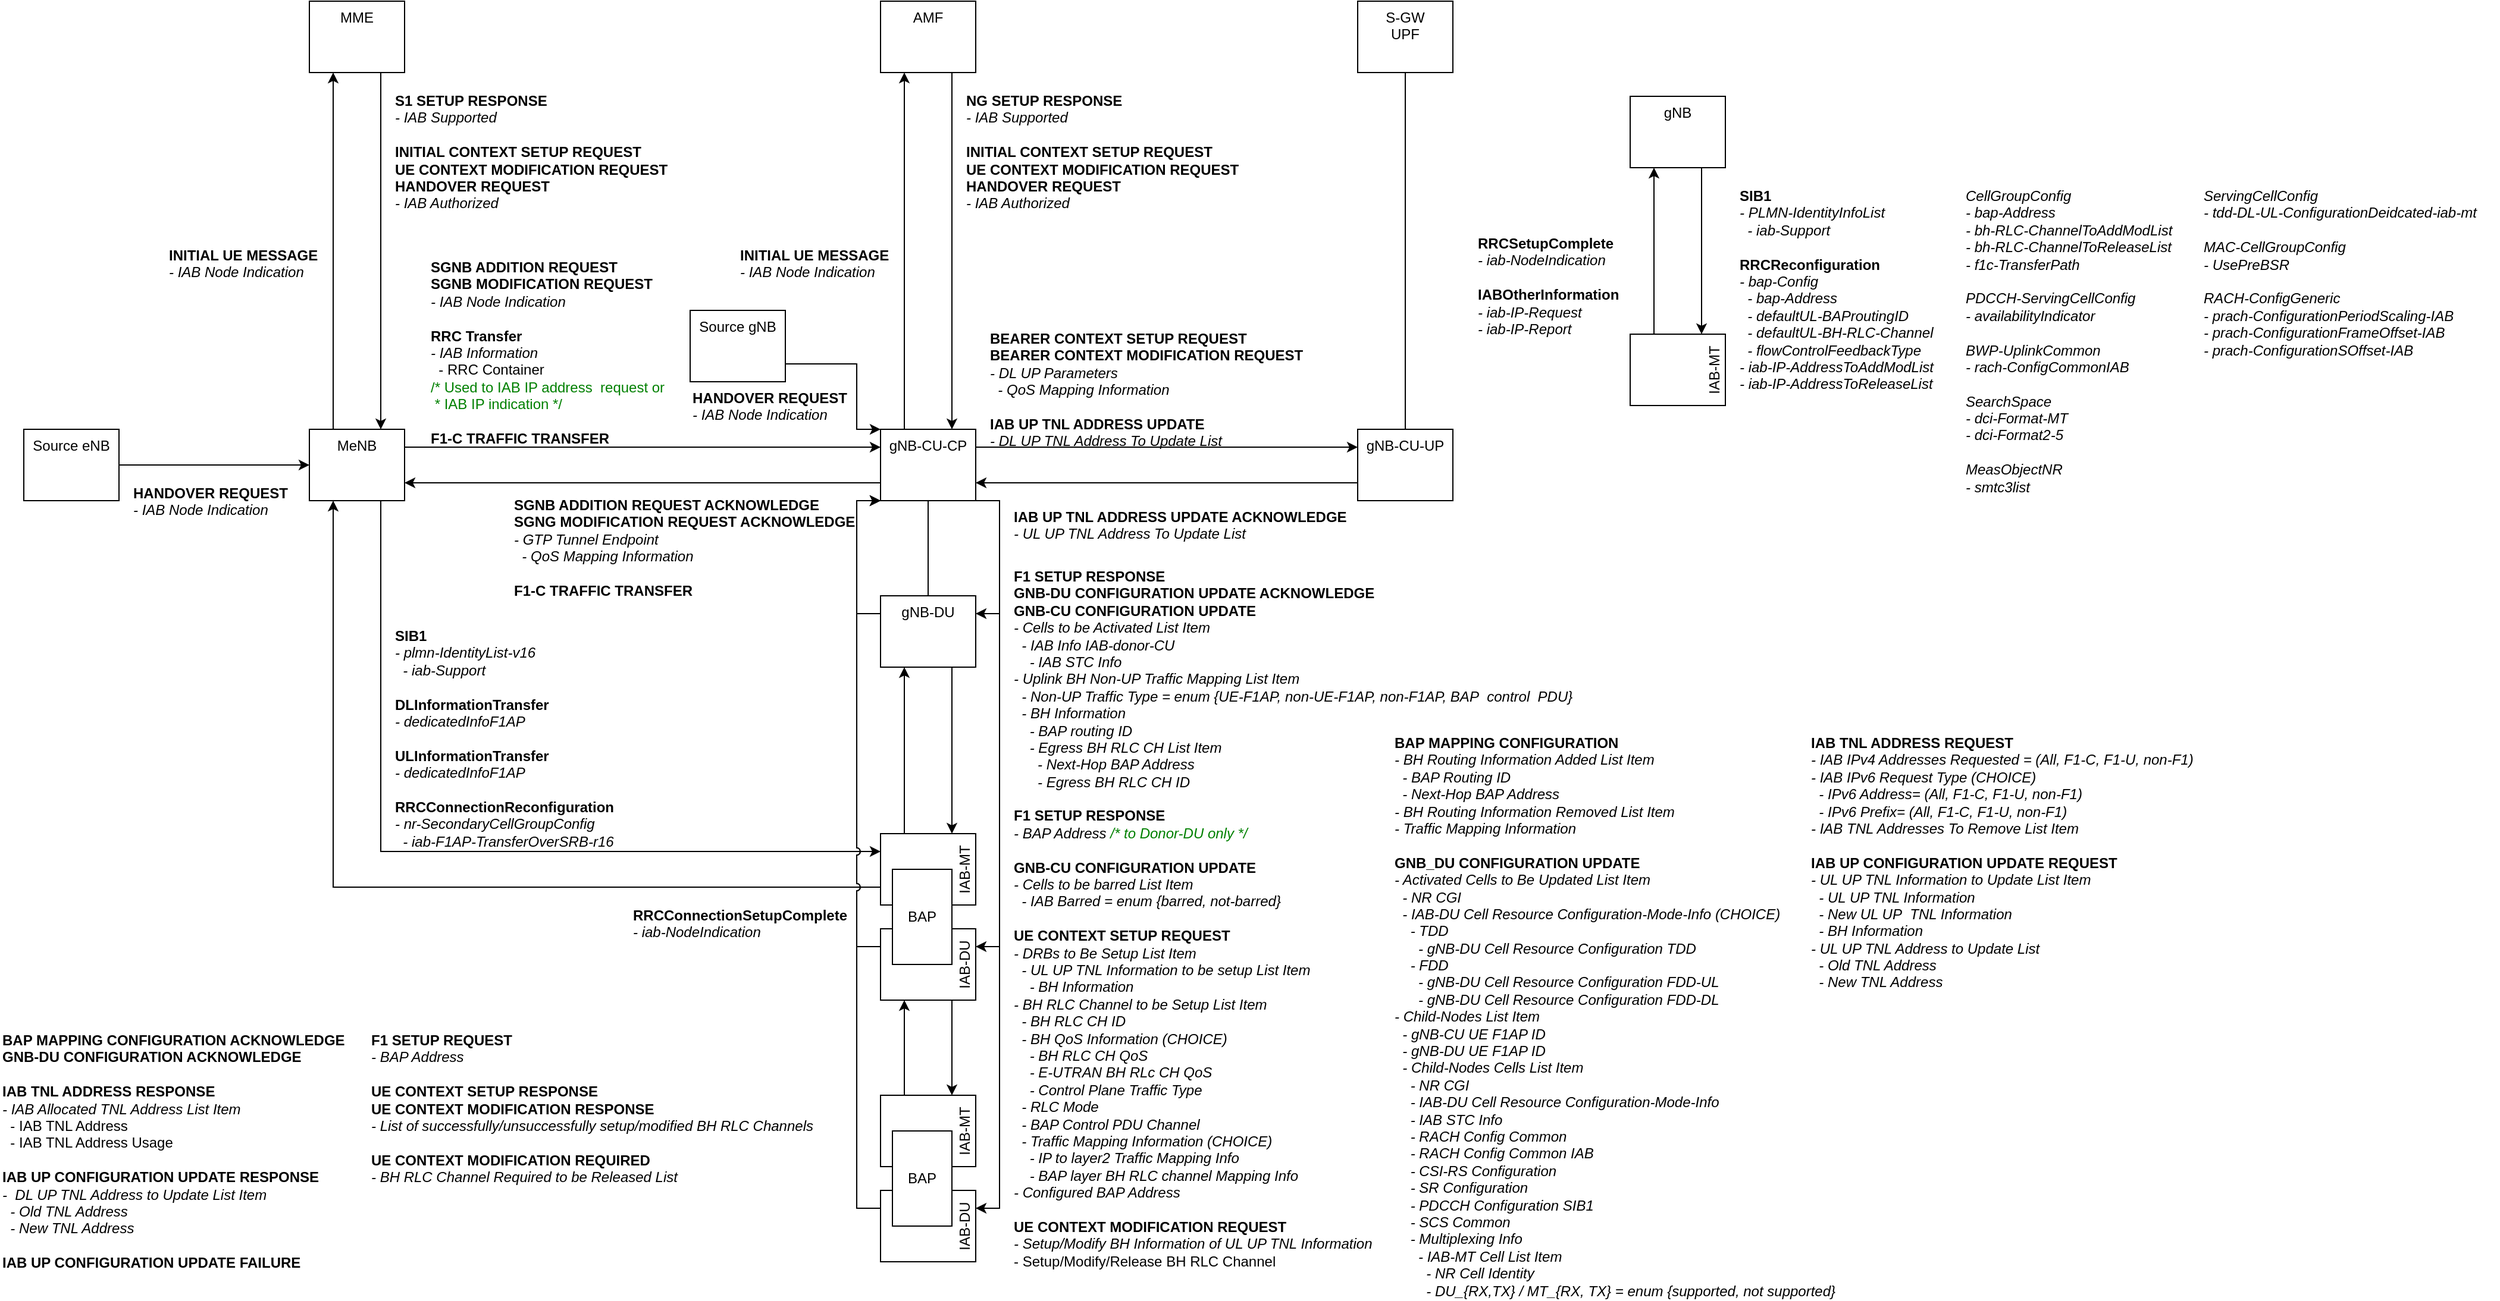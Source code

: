 <mxfile version="13.1.3">
    <diagram id="6hGFLwfOUW9BJ-s0fimq" name="EN-DC">
        <mxGraphModel dx="2407" dy="962" grid="1" gridSize="10" guides="1" tooltips="1" connect="1" arrows="1" fold="1" page="1" pageScale="1" pageWidth="827" pageHeight="1169" math="0" shadow="0">
            <root>
                <mxCell id="0"/>
                <mxCell id="1" parent="0"/>
                <mxCell id="37" style="edgeStyle=orthogonalEdgeStyle;rounded=0;orthogonalLoop=1;jettySize=auto;html=1;exitX=0.25;exitY=1;exitDx=0;exitDy=0;entryX=0.25;entryY=0;entryDx=0;entryDy=0;endArrow=none;endFill=0;startArrow=classic;startFill=1;" parent="1" source="2" target="5" edge="1">
                    <mxGeometry relative="1" as="geometry"/>
                </mxCell>
                <mxCell id="41" style="edgeStyle=orthogonalEdgeStyle;rounded=0;orthogonalLoop=1;jettySize=auto;html=1;exitX=0.75;exitY=1;exitDx=0;exitDy=0;entryX=0.75;entryY=0;entryDx=0;entryDy=0;startArrow=none;startFill=0;endArrow=classic;endFill=1;" parent="1" source="2" target="5" edge="1">
                    <mxGeometry relative="1" as="geometry"/>
                </mxCell>
                <mxCell id="2" value="MME" style="rounded=0;whiteSpace=wrap;html=1;verticalAlign=top;" parent="1" vertex="1">
                    <mxGeometry x="280" y="40" width="80" height="60" as="geometry"/>
                </mxCell>
                <mxCell id="31" value="" style="edgeStyle=orthogonalEdgeStyle;rounded=0;orthogonalLoop=1;jettySize=auto;html=1;endArrow=none;endFill=0;" parent="1" source="3" target="8" edge="1">
                    <mxGeometry relative="1" as="geometry"/>
                </mxCell>
                <mxCell id="3" value="S-GW&lt;br&gt;UPF" style="rounded=0;whiteSpace=wrap;html=1;verticalAlign=top;" parent="1" vertex="1">
                    <mxGeometry x="1161" y="40" width="80" height="60" as="geometry"/>
                </mxCell>
                <mxCell id="53" style="edgeStyle=orthogonalEdgeStyle;rounded=0;orthogonalLoop=1;jettySize=auto;html=1;exitX=1;exitY=0.25;exitDx=0;exitDy=0;entryX=0;entryY=0.25;entryDx=0;entryDy=0;startArrow=none;startFill=0;endArrow=classic;endFill=1;" parent="1" source="5" target="6" edge="1">
                    <mxGeometry relative="1" as="geometry"/>
                </mxCell>
                <mxCell id="58" style="edgeStyle=orthogonalEdgeStyle;rounded=0;orthogonalLoop=1;jettySize=auto;html=1;exitX=0.75;exitY=1;exitDx=0;exitDy=0;entryX=0;entryY=0.25;entryDx=0;entryDy=0;startArrow=none;startFill=0;endArrow=classic;endFill=1;" parent="1" source="5" target="33" edge="1">
                    <mxGeometry relative="1" as="geometry"/>
                </mxCell>
                <mxCell id="5" value="MeNB" style="rounded=0;whiteSpace=wrap;html=1;verticalAlign=top;" parent="1" vertex="1">
                    <mxGeometry x="280" y="400" width="80" height="60" as="geometry"/>
                </mxCell>
                <mxCell id="32" value="" style="edgeStyle=orthogonalEdgeStyle;rounded=0;orthogonalLoop=1;jettySize=auto;html=1;endArrow=none;endFill=0;" parent="1" source="6" target="7" edge="1">
                    <mxGeometry relative="1" as="geometry"/>
                </mxCell>
                <mxCell id="54" style="edgeStyle=orthogonalEdgeStyle;rounded=0;orthogonalLoop=1;jettySize=auto;html=1;exitX=0;exitY=0.75;exitDx=0;exitDy=0;entryX=1;entryY=0.75;entryDx=0;entryDy=0;startArrow=none;startFill=0;endArrow=classic;endFill=1;" parent="1" source="6" target="5" edge="1">
                    <mxGeometry relative="1" as="geometry"/>
                </mxCell>
                <mxCell id="68" style="edgeStyle=orthogonalEdgeStyle;rounded=0;orthogonalLoop=1;jettySize=auto;html=1;exitX=0.25;exitY=0;exitDx=0;exitDy=0;entryX=0.25;entryY=1;entryDx=0;entryDy=0;" parent="1" source="6" target="67" edge="1">
                    <mxGeometry relative="1" as="geometry"/>
                </mxCell>
                <mxCell id="79" style="edgeStyle=orthogonalEdgeStyle;rounded=0;orthogonalLoop=1;jettySize=auto;html=1;exitX=1;exitY=0.25;exitDx=0;exitDy=0;entryX=0;entryY=0.25;entryDx=0;entryDy=0;" parent="1" source="6" target="8" edge="1">
                    <mxGeometry relative="1" as="geometry"/>
                </mxCell>
                <mxCell id="83" style="edgeStyle=orthogonalEdgeStyle;rounded=0;jumpStyle=arc;orthogonalLoop=1;jettySize=auto;html=1;exitX=1;exitY=1;exitDx=0;exitDy=0;entryX=1;entryY=0.25;entryDx=0;entryDy=0;" parent="1" source="6" target="34" edge="1">
                    <mxGeometry relative="1" as="geometry">
                        <Array as="points">
                            <mxPoint x="860" y="460"/>
                            <mxPoint x="860" y="835"/>
                        </Array>
                    </mxGeometry>
                </mxCell>
                <mxCell id="85" style="edgeStyle=orthogonalEdgeStyle;rounded=0;jumpStyle=arc;orthogonalLoop=1;jettySize=auto;html=1;exitX=1;exitY=1;exitDx=0;exitDy=0;entryX=1;entryY=0.25;entryDx=0;entryDy=0;" parent="1" source="6" target="63" edge="1">
                    <mxGeometry relative="1" as="geometry">
                        <Array as="points">
                            <mxPoint x="860" y="460"/>
                            <mxPoint x="860" y="1055"/>
                        </Array>
                    </mxGeometry>
                </mxCell>
                <mxCell id="91" style="edgeStyle=orthogonalEdgeStyle;rounded=0;jumpStyle=arc;orthogonalLoop=1;jettySize=auto;html=1;exitX=1;exitY=1;exitDx=0;exitDy=0;entryX=1;entryY=0.25;entryDx=0;entryDy=0;" parent="1" source="6" target="7" edge="1">
                    <mxGeometry relative="1" as="geometry">
                        <Array as="points">
                            <mxPoint x="860" y="460"/>
                            <mxPoint x="860" y="555"/>
                        </Array>
                    </mxGeometry>
                </mxCell>
                <mxCell id="6" value="gNB-CU-CP" style="rounded=0;whiteSpace=wrap;html=1;verticalAlign=top;" parent="1" vertex="1">
                    <mxGeometry x="760" y="400" width="80" height="60" as="geometry"/>
                </mxCell>
                <mxCell id="60" style="edgeStyle=orthogonalEdgeStyle;rounded=0;orthogonalLoop=1;jettySize=auto;html=1;exitX=0.75;exitY=1;exitDx=0;exitDy=0;entryX=0.75;entryY=0;entryDx=0;entryDy=0;startArrow=none;startFill=0;endArrow=classic;endFill=1;" parent="1" source="7" target="33" edge="1">
                    <mxGeometry relative="1" as="geometry"/>
                </mxCell>
                <mxCell id="92" style="edgeStyle=orthogonalEdgeStyle;rounded=0;jumpStyle=arc;orthogonalLoop=1;jettySize=auto;html=1;exitX=0;exitY=0.25;exitDx=0;exitDy=0;entryX=0;entryY=1;entryDx=0;entryDy=0;" parent="1" source="7" target="6" edge="1">
                    <mxGeometry relative="1" as="geometry">
                        <Array as="points">
                            <mxPoint x="740" y="555"/>
                            <mxPoint x="740" y="460"/>
                        </Array>
                    </mxGeometry>
                </mxCell>
                <mxCell id="7" value="gNB-DU" style="rounded=0;whiteSpace=wrap;html=1;verticalAlign=top;" parent="1" vertex="1">
                    <mxGeometry x="760" y="540" width="80" height="60" as="geometry"/>
                </mxCell>
                <mxCell id="80" style="edgeStyle=orthogonalEdgeStyle;rounded=0;orthogonalLoop=1;jettySize=auto;html=1;exitX=0;exitY=0.75;exitDx=0;exitDy=0;entryX=1;entryY=0.75;entryDx=0;entryDy=0;" parent="1" source="8" target="6" edge="1">
                    <mxGeometry relative="1" as="geometry"/>
                </mxCell>
                <mxCell id="8" value="gNB-CU-UP" style="rounded=0;whiteSpace=wrap;html=1;verticalAlign=top;" parent="1" vertex="1">
                    <mxGeometry x="1161" y="400" width="80" height="60" as="geometry"/>
                </mxCell>
                <mxCell id="57" style="edgeStyle=orthogonalEdgeStyle;rounded=0;orthogonalLoop=1;jettySize=auto;html=1;exitX=0;exitY=0.75;exitDx=0;exitDy=0;entryX=0.25;entryY=1;entryDx=0;entryDy=0;startArrow=none;startFill=0;endArrow=classic;endFill=1;" parent="1" source="33" target="5" edge="1">
                    <mxGeometry relative="1" as="geometry"/>
                </mxCell>
                <mxCell id="59" style="edgeStyle=orthogonalEdgeStyle;rounded=0;orthogonalLoop=1;jettySize=auto;html=1;exitX=0.25;exitY=0;exitDx=0;exitDy=0;entryX=0.25;entryY=1;entryDx=0;entryDy=0;startArrow=none;startFill=0;endArrow=classic;endFill=1;" parent="1" source="33" target="7" edge="1">
                    <mxGeometry relative="1" as="geometry"/>
                </mxCell>
                <mxCell id="33" value="IAB-MT" style="rounded=0;whiteSpace=wrap;html=1;verticalAlign=bottom;horizontal=0;" parent="1" vertex="1">
                    <mxGeometry x="760" y="740" width="80" height="60" as="geometry"/>
                </mxCell>
                <mxCell id="66" style="edgeStyle=orthogonalEdgeStyle;rounded=0;orthogonalLoop=1;jettySize=auto;html=1;exitX=0.75;exitY=1;exitDx=0;exitDy=0;entryX=0.75;entryY=0;entryDx=0;entryDy=0;" parent="1" source="34" target="62" edge="1">
                    <mxGeometry relative="1" as="geometry"/>
                </mxCell>
                <mxCell id="82" style="edgeStyle=orthogonalEdgeStyle;rounded=0;orthogonalLoop=1;jettySize=auto;html=1;exitX=0;exitY=0.25;exitDx=0;exitDy=0;entryX=0;entryY=1;entryDx=0;entryDy=0;jumpStyle=arc;" parent="1" source="34" target="6" edge="1">
                    <mxGeometry relative="1" as="geometry">
                        <Array as="points">
                            <mxPoint x="740" y="835"/>
                            <mxPoint x="740" y="460"/>
                        </Array>
                    </mxGeometry>
                </mxCell>
                <mxCell id="34" value="IAB-DU" style="rounded=0;whiteSpace=wrap;html=1;verticalAlign=bottom;horizontal=0;" parent="1" vertex="1">
                    <mxGeometry x="760" y="820" width="80" height="60" as="geometry"/>
                </mxCell>
                <mxCell id="35" value="BAP" style="rounded=0;whiteSpace=wrap;html=1;verticalAlign=middle;" parent="1" vertex="1">
                    <mxGeometry x="770" y="770" width="50" height="80" as="geometry"/>
                </mxCell>
                <mxCell id="48" style="edgeStyle=orthogonalEdgeStyle;rounded=0;orthogonalLoop=1;jettySize=auto;html=1;exitX=1;exitY=0.5;exitDx=0;exitDy=0;entryX=0;entryY=0.5;entryDx=0;entryDy=0;startArrow=none;startFill=0;endArrow=classic;endFill=1;" parent="1" source="36" target="5" edge="1">
                    <mxGeometry relative="1" as="geometry"/>
                </mxCell>
                <mxCell id="36" value="Source eNB" style="rounded=0;whiteSpace=wrap;html=1;verticalAlign=top;" parent="1" vertex="1">
                    <mxGeometry x="40" y="400" width="80" height="60" as="geometry"/>
                </mxCell>
                <mxCell id="42" value="&lt;b&gt;INITIAL UE MESSAGE&lt;/b&gt;&lt;br&gt;&lt;i&gt;- IAB Node Indication&lt;/i&gt;" style="text;html=1;align=left;verticalAlign=top;resizable=0;points=[];autosize=1;" parent="1" vertex="1">
                    <mxGeometry x="640" y="240" width="140" height="30" as="geometry"/>
                </mxCell>
                <mxCell id="43" value="&lt;b&gt;S1 SETUP RESPONSE&lt;/b&gt;&lt;br&gt;&lt;i&gt;- IAB Supported&lt;br&gt;&lt;br&gt;&lt;/i&gt;&lt;b&gt;INITIAL CONTEXT SETUP REQUEST&lt;/b&gt;&lt;br&gt;&lt;b&gt;UE CONTEXT MODIFICATION REQUEST&lt;br&gt;HANDOVER REQUEST&lt;/b&gt;&lt;br&gt;&lt;i&gt;- IAB Authorized&lt;/i&gt;&lt;i&gt;&lt;br&gt;&lt;/i&gt;" style="text;html=1;align=left;verticalAlign=top;resizable=0;points=[];autosize=1;" parent="1" vertex="1">
                    <mxGeometry x="350" y="110" width="240" height="100" as="geometry"/>
                </mxCell>
                <mxCell id="49" value="&lt;b&gt;HANDOVER REQUEST&lt;/b&gt;&lt;br&gt;&lt;i&gt;- IAB Node Indication&lt;/i&gt;" style="text;html=1;align=left;verticalAlign=top;resizable=0;points=[];autosize=1;" parent="1" vertex="1">
                    <mxGeometry x="130" y="440" width="150" height="30" as="geometry"/>
                </mxCell>
                <mxCell id="50" value="&lt;b&gt;SGNB ADDITION REQUEST&lt;br&gt;SGNB MODIFICATION REQUEST&lt;/b&gt;&lt;br&gt;&lt;i&gt;- IAB Node Indication&lt;br&gt;&lt;/i&gt;&lt;br&gt;&lt;b&gt;RRC Transfer&lt;/b&gt;&lt;br&gt;&lt;i&gt;- IAB Information&lt;br&gt;&lt;/i&gt;&amp;nbsp; - RRC Container&lt;br&gt;&lt;font color=&quot;#008000&quot;&gt;/* Used to IAB IP address&amp;nbsp; request or&lt;/font&gt;&lt;br&gt;&lt;font color=&quot;#008000&quot;&gt;&amp;nbsp;* IAB IP indication */&lt;/font&gt;&lt;br&gt;&lt;br&gt;&lt;b&gt;F1-C TRAFFIC TRANSFER&lt;/b&gt;" style="text;html=1;align=left;verticalAlign=top;resizable=0;points=[];autosize=1;" parent="1" vertex="1">
                    <mxGeometry x="380" y="250" width="210" height="160" as="geometry"/>
                </mxCell>
                <mxCell id="52" value="&lt;b&gt;SGNB ADDITION REQUEST ACKNOWLEDGE&lt;br&gt;SGNG MODIFICATION REQUEST ACKNOWLEDGE&lt;/b&gt;&lt;br&gt;&lt;i&gt;- GTP Tunnel Endpoint&lt;br&gt;&amp;nbsp; - QoS Mapping Information&lt;br&gt;&lt;/i&gt;&lt;br&gt;&lt;b&gt;F1-C TRAFFIC TRANSFER&lt;/b&gt;" style="text;html=1;align=left;verticalAlign=top;resizable=0;points=[];autosize=1;" parent="1" vertex="1">
                    <mxGeometry x="450" y="450" width="300" height="90" as="geometry"/>
                </mxCell>
                <mxCell id="55" value="&lt;b&gt;SIB1&lt;/b&gt;&lt;br&gt;&lt;i&gt;- plmn-IdentityList-v16&lt;br&gt;&amp;nbsp; - iab-Support&lt;/i&gt;&lt;br&gt;&lt;br&gt;&lt;b&gt;DLInformationTransfer&lt;/b&gt;&lt;br&gt;&lt;i&gt;- dedicatedInfoF1AP&lt;/i&gt;&lt;br&gt;&lt;br&gt;&lt;b&gt;ULInformationTransfer&lt;/b&gt;&lt;br&gt;&lt;i&gt;- dedicatedInfoF1AP&lt;/i&gt;&lt;br&gt;&lt;br&gt;&lt;b&gt;RRCConnectionReconfiguration&lt;/b&gt;&lt;br&gt;&lt;i&gt;- nr-SecondaryCellGroupConfig&lt;br&gt;&amp;nbsp; - iab-F1AP-TransferOverSRB-r16&lt;/i&gt;" style="text;html=1;align=left;verticalAlign=top;resizable=0;points=[];autosize=1;" parent="1" vertex="1">
                    <mxGeometry x="350" y="560" width="200" height="180" as="geometry"/>
                </mxCell>
                <mxCell id="61" value="&lt;b&gt;RRCConnectionSetupComplete&lt;/b&gt;&lt;br&gt;&lt;i&gt;- iab-NodeIndication&lt;/i&gt;" style="text;html=1;align=left;verticalAlign=top;resizable=0;points=[];autosize=1;" parent="1" vertex="1">
                    <mxGeometry x="550" y="795" width="200" height="30" as="geometry"/>
                </mxCell>
                <mxCell id="65" style="edgeStyle=orthogonalEdgeStyle;rounded=0;orthogonalLoop=1;jettySize=auto;html=1;exitX=0.25;exitY=0;exitDx=0;exitDy=0;entryX=0.25;entryY=1;entryDx=0;entryDy=0;" parent="1" source="62" target="34" edge="1">
                    <mxGeometry relative="1" as="geometry"/>
                </mxCell>
                <mxCell id="62" value="IAB-MT" style="rounded=0;whiteSpace=wrap;html=1;verticalAlign=bottom;horizontal=0;" parent="1" vertex="1">
                    <mxGeometry x="760" y="960" width="80" height="60" as="geometry"/>
                </mxCell>
                <mxCell id="84" style="edgeStyle=orthogonalEdgeStyle;rounded=0;jumpStyle=arc;orthogonalLoop=1;jettySize=auto;html=1;exitX=0;exitY=0.25;exitDx=0;exitDy=0;entryX=0;entryY=1;entryDx=0;entryDy=0;" parent="1" source="63" target="6" edge="1">
                    <mxGeometry relative="1" as="geometry">
                        <Array as="points">
                            <mxPoint x="740" y="1055"/>
                            <mxPoint x="740" y="460"/>
                        </Array>
                    </mxGeometry>
                </mxCell>
                <mxCell id="63" value="IAB-DU" style="rounded=0;whiteSpace=wrap;html=1;verticalAlign=bottom;horizontal=0;" parent="1" vertex="1">
                    <mxGeometry x="760" y="1040" width="80" height="60" as="geometry"/>
                </mxCell>
                <mxCell id="64" value="BAP" style="rounded=0;whiteSpace=wrap;html=1;verticalAlign=middle;" parent="1" vertex="1">
                    <mxGeometry x="770" y="990" width="50" height="80" as="geometry"/>
                </mxCell>
                <mxCell id="69" style="edgeStyle=orthogonalEdgeStyle;rounded=0;orthogonalLoop=1;jettySize=auto;html=1;exitX=0.75;exitY=1;exitDx=0;exitDy=0;entryX=0.75;entryY=0;entryDx=0;entryDy=0;" parent="1" source="67" target="6" edge="1">
                    <mxGeometry relative="1" as="geometry"/>
                </mxCell>
                <mxCell id="67" value="AMF" style="rounded=0;whiteSpace=wrap;html=1;verticalAlign=top;" parent="1" vertex="1">
                    <mxGeometry x="760" y="40" width="80" height="60" as="geometry"/>
                </mxCell>
                <mxCell id="73" value="&lt;b&gt;INITIAL UE MESSAGE&lt;/b&gt;&lt;br&gt;&lt;i&gt;- IAB Node Indication&lt;/i&gt;" style="text;html=1;align=left;verticalAlign=top;resizable=0;points=[];autosize=1;" parent="1" vertex="1">
                    <mxGeometry x="160" y="240" width="140" height="30" as="geometry"/>
                </mxCell>
                <mxCell id="74" value="&lt;b&gt;NG SETUP RESPONSE&lt;/b&gt;&lt;br&gt;&lt;i&gt;- IAB Supported&lt;br&gt;&lt;br&gt;&lt;/i&gt;&lt;b&gt;INITIAL CONTEXT SETUP REQUEST&lt;/b&gt;&lt;br&gt;&lt;b&gt;UE CONTEXT MODIFICATION REQUEST&lt;br&gt;HANDOVER REQUEST&lt;/b&gt;&lt;br&gt;&lt;i&gt;- IAB Authorized&lt;/i&gt;&lt;i&gt;&lt;br&gt;&lt;/i&gt;" style="text;html=1;align=left;verticalAlign=top;resizable=0;points=[];autosize=1;" parent="1" vertex="1">
                    <mxGeometry x="830" y="110" width="240" height="100" as="geometry"/>
                </mxCell>
                <mxCell id="76" style="rounded=0;orthogonalLoop=1;jettySize=auto;html=1;exitX=1;exitY=0.75;exitDx=0;exitDy=0;entryX=0;entryY=0;entryDx=0;entryDy=0;edgeStyle=elbowEdgeStyle;" parent="1" source="75" target="6" edge="1">
                    <mxGeometry relative="1" as="geometry">
                        <Array as="points">
                            <mxPoint x="740" y="400"/>
                        </Array>
                    </mxGeometry>
                </mxCell>
                <mxCell id="75" value="Source gNB" style="rounded=0;whiteSpace=wrap;html=1;verticalAlign=top;" parent="1" vertex="1">
                    <mxGeometry x="600" y="300" width="80" height="60" as="geometry"/>
                </mxCell>
                <mxCell id="77" value="&lt;b&gt;HANDOVER REQUEST&lt;/b&gt;&lt;br&gt;&lt;i&gt;- IAB Node Indication&lt;/i&gt;" style="text;html=1;align=left;verticalAlign=top;resizable=0;points=[];autosize=1;" parent="1" vertex="1">
                    <mxGeometry x="600" y="360" width="150" height="30" as="geometry"/>
                </mxCell>
                <mxCell id="78" value="&lt;b&gt;BEARER CONTEXT SETUP REQUEST&lt;br&gt;BEARER CONTEXT MODIFICATION REQUEST&lt;/b&gt;&lt;br&gt;&lt;i&gt;- DL UP Parameters&lt;br&gt;&amp;nbsp; - QoS Mapping Information&lt;br&gt;&lt;/i&gt;&lt;i&gt;&lt;br&gt;&lt;/i&gt;&lt;b&gt;IAB UP TNL ADDRESS UPDATE&lt;/b&gt;&lt;br&gt;&lt;i&gt;- DL UP TNL Address To Update List&lt;/i&gt;&lt;i&gt;&lt;br&gt;&lt;/i&gt;" style="text;html=1;align=left;verticalAlign=top;resizable=0;points=[];autosize=1;" parent="1" vertex="1">
                    <mxGeometry x="850" y="310" width="280" height="100" as="geometry"/>
                </mxCell>
                <mxCell id="81" value="&lt;b&gt;F1 SETUP RESPONSE&lt;br&gt;GNB-DU CONFIGURATION UPDATE ACKNOWLEDGE&lt;br&gt;GNB-CU CONFIGURATION UPDATE&lt;/b&gt;&lt;br&gt;&lt;i&gt;- Cells to be Activated List Item&lt;br&gt;&lt;/i&gt;&lt;i&gt;&amp;nbsp; - IAB Info IAB-donor-CU&lt;br&gt;&amp;nbsp; &amp;nbsp; - IAB STC Info&lt;br&gt;- Uplink BH Non-UP Traffic Mapping List Item&lt;br&gt;&amp;nbsp; - Non-UP Traffic Type = enum {UE-F1AP, non-UE-F1AP, non-F1AP, BAP&amp;nbsp; control&amp;nbsp; PDU}&lt;br&gt;&amp;nbsp; - BH Information&lt;br&gt;&amp;nbsp; &amp;nbsp; - BAP routing ID&lt;br&gt;&amp;nbsp; &amp;nbsp; - Egress BH RLC CH List Item&lt;br&gt;&amp;nbsp; &amp;nbsp; &amp;nbsp; - Next-Hop BAP Address&lt;br&gt;&amp;nbsp; &amp;nbsp; &amp;nbsp; - Egress BH RLC CH ID&lt;br&gt;&lt;/i&gt;&lt;i&gt;&lt;br&gt;&lt;/i&gt;&lt;b&gt;F1 SETUP RESPONSE&lt;br&gt;&lt;/b&gt;&lt;i&gt;- BAP Address &lt;font color=&quot;#008000&quot;&gt;/* to Donor-DU only */&lt;/font&gt;&lt;br&gt;&lt;/i&gt;&lt;i&gt;&lt;br&gt;&lt;/i&gt;&lt;b&gt;GNB-CU CONFIGURATION UPDATE&lt;/b&gt;&lt;br&gt;&lt;i&gt;- Cells to be barred List Item&lt;br&gt;&lt;/i&gt;&lt;i&gt;&amp;nbsp; - IAB Barred = enum {barred, not-barred}&lt;/i&gt;&lt;b&gt;&lt;br&gt;&lt;br&gt;UE CONTEXT SETUP REQUEST&lt;br&gt;&lt;/b&gt;&lt;i&gt;- DRBs to Be Setup List Item&lt;br&gt;&amp;nbsp; - UL UP TNL Information to be setup List Item&lt;br&gt;&amp;nbsp; &amp;nbsp; - BH Information&lt;br&gt;- BH RLC Channel to be Setup List Item&lt;br&gt;&amp;nbsp; - BH RLC CH ID&lt;br&gt;&amp;nbsp; - BH QoS Information (CHOICE)&lt;br&gt;&amp;nbsp; &amp;nbsp; - BH RLC CH QoS&lt;br&gt;&amp;nbsp; &amp;nbsp; - E-UTRAN BH RLc CH QoS&lt;br&gt;&amp;nbsp; &amp;nbsp; - Control Plane Traffic Type&lt;br&gt;&amp;nbsp; - RLC Mode&lt;br&gt;&amp;nbsp; - BAP Control PDU Channel&lt;br&gt;&amp;nbsp; - Traffic Mapping Information (CHOICE)&lt;br&gt;&amp;nbsp; &amp;nbsp; - IP to layer2 Traffic Mapping Info&lt;br&gt;&amp;nbsp; &amp;nbsp; - BAP layer BH RLC channel Mapping Info&lt;br&gt;- Configured BAP Address&lt;br&gt;&lt;/i&gt;&lt;br&gt;&lt;b&gt;UE CONTEXT MODIFICATION REQUEST&lt;br&gt;&lt;/b&gt;&lt;i&gt;- Setup/Modify BH Information of UL UP TNL Information&lt;br&gt;&lt;/i&gt;- Setup/Modify/Release BH RLC Channel" style="text;html=1;align=left;verticalAlign=top;resizable=0;points=[];autosize=1;" parent="1" vertex="1">
                    <mxGeometry x="870" y="510" width="490" height="560" as="geometry"/>
                </mxCell>
                <mxCell id="86" value="&lt;b&gt;F1 SETUP REQUEST&lt;/b&gt;&lt;br&gt;&lt;i&gt;- BAP Address&lt;br&gt;&lt;/i&gt;&lt;i&gt;&lt;br&gt;&lt;/i&gt;&lt;b&gt;UE CONTEXT SETUP RESPONSE&lt;br&gt;UE CONTEXT MODIFICATION RESPONSE&lt;br&gt;&lt;/b&gt;&lt;i&gt;- List of successfully/unsuccessfully setup/modified BH RLC Channels&lt;br&gt;&lt;/i&gt;&lt;i&gt;&lt;br&gt;&lt;/i&gt;&lt;b&gt;UE CONTEXT MODIFICATION REQUIRED&lt;br&gt;&lt;/b&gt;&lt;i&gt;- BH RLC Channel Required to be Released List&lt;/i&gt;&lt;i&gt;&lt;br&gt;&lt;/i&gt;" style="text;html=1;align=left;verticalAlign=top;resizable=0;points=[];autosize=1;" parent="1" vertex="1">
                    <mxGeometry x="330" y="900" width="390" height="130" as="geometry"/>
                </mxCell>
                <mxCell id="94" value="&lt;b&gt;BAP MAPPING CONFIGURATION&lt;br&gt;&lt;/b&gt;&lt;i&gt;- BH Routing Information Added List Item&lt;/i&gt;&lt;br&gt;&lt;i&gt;&amp;nbsp; - BAP Routing ID&lt;/i&gt;&lt;br&gt;&lt;i&gt;&amp;nbsp; - Next-Hop BAP Address&lt;/i&gt;&lt;br&gt;&lt;i&gt;- BH Routing Information Removed List Item&lt;/i&gt;&lt;br&gt;&lt;i&gt;- Traffic Mapping Information&lt;/i&gt;&lt;br&gt;&lt;br&gt;&lt;b&gt;GNB_DU CONFIGURATION UPDATE&lt;/b&gt;&lt;br&gt;&lt;i&gt;- Activated Cells to Be Updated List Item&lt;br&gt;&amp;nbsp; - NR CGI&lt;br&gt;&amp;nbsp; - IAB-DU Cell Resource Configuration-Mode-Info (CHOICE)&lt;br&gt;&amp;nbsp; &amp;nbsp; - TDD&lt;br&gt;&amp;nbsp; &amp;nbsp; &amp;nbsp; - gNB-DU Cell Resource Configuration TDD&lt;br&gt;&amp;nbsp; &amp;nbsp; - FDD&lt;br&gt;&amp;nbsp; &amp;nbsp; &amp;nbsp; - gNB-DU Cell Resource Configuration FDD-UL&lt;br&gt;&amp;nbsp; &amp;nbsp; &amp;nbsp; - gNB-DU Cell Resource Configuration FDD-DL&lt;br&gt;- Child-Nodes List Item&lt;br&gt;&amp;nbsp; - gNB-CU UE F1AP ID&lt;br&gt;&amp;nbsp; - gNB-DU UE F1AP ID&lt;br&gt;&amp;nbsp; - Child-Nodes Cells List Item&lt;br&gt;&amp;nbsp; &amp;nbsp; - NR CGI&lt;br&gt;&amp;nbsp; &amp;nbsp; - IAB-DU Cell Resource Configuration-Mode-Info&lt;br&gt;&amp;nbsp; &amp;nbsp; - IAB STC Info&lt;br&gt;&amp;nbsp; &amp;nbsp; - RACH Config Common&lt;br&gt;&amp;nbsp; &amp;nbsp; - RACH Config Common IAB&lt;br&gt;&amp;nbsp; &amp;nbsp; - CSI-RS Configuration&lt;br&gt;&amp;nbsp; &amp;nbsp; - SR Configuration&lt;br&gt;&amp;nbsp; &amp;nbsp; - PDCCH Configuration SIB1&lt;br&gt;&amp;nbsp; &amp;nbsp; - SCS Common&lt;br&gt;&amp;nbsp; &amp;nbsp; - Multiplexing Info&lt;br&gt;&amp;nbsp; &amp;nbsp; &amp;nbsp; - IAB-MT Cell List Item&lt;br&gt;&amp;nbsp; &amp;nbsp; &amp;nbsp; &amp;nbsp; - NR Cell Identity&lt;br&gt;&amp;nbsp; &amp;nbsp; &amp;nbsp; &amp;nbsp; - DU_{RX,TX} / MT_{RX, TX} = enum {supported, not supported}&lt;br&gt;&lt;/i&gt;" style="text;html=1;align=left;verticalAlign=top;resizable=0;points=[];autosize=1;" parent="1" vertex="1">
                    <mxGeometry x="1190" y="650" width="390" height="450" as="geometry"/>
                </mxCell>
                <mxCell id="95" value="&lt;b&gt;IAB UP TNL ADDRESS UPDATE ACKNOWLEDGE&lt;/b&gt;&lt;br&gt;&lt;i&gt;- UL UP TNL Address To Update List&lt;/i&gt;" style="text;html=1;align=left;verticalAlign=top;resizable=0;points=[];autosize=1;" parent="1" vertex="1">
                    <mxGeometry x="870" y="460" width="300" height="30" as="geometry"/>
                </mxCell>
                <mxCell id="97" value="&lt;b&gt;IAB TNL ADDRESS REQUEST&lt;br&gt;&lt;/b&gt;&lt;i&gt;- IAB IPv4 Addresses Requested = (All, F1-C, F1-U, non-F1)&lt;br&gt;- IAB IPv6 Request Type (CHOICE)&lt;br&gt;&amp;nbsp; - IPv6 Address&lt;/i&gt;&lt;i&gt;= (All, F1-C, F1-U, non-F1)&lt;/i&gt;&lt;i&gt;&lt;br&gt;&amp;nbsp; - IPv6 Prefix&lt;/i&gt;&lt;i&gt;= (All, F1-C, F1-U, non-F1)&lt;/i&gt;&lt;br&gt;&lt;i&gt;- IAB TNL Addresses To Remove List Item&lt;/i&gt;&lt;br&gt;&lt;br&gt;&lt;b&gt;IAB UP CONFIGURATION UPDATE REQUEST&lt;br&gt;&lt;/b&gt;&lt;i&gt;- UL UP TNL Information to Update List Item&lt;br&gt;&amp;nbsp; - UL UP TNL Information&lt;br&gt;&amp;nbsp; - New UL UP&amp;nbsp; TNL Information&lt;br&gt;&amp;nbsp; - BH Information&lt;br&gt;- UL UP TNL Address to Update List&lt;br&gt;&amp;nbsp; - Old TNL Address&lt;br&gt;&amp;nbsp; - New TNL Address&lt;/i&gt;" style="text;html=1;align=left;verticalAlign=top;resizable=0;points=[];autosize=1;" parent="1" vertex="1">
                    <mxGeometry x="1540" y="650" width="340" height="210" as="geometry"/>
                </mxCell>
                <mxCell id="98" value="&lt;b style=&quot;font-family: &amp;#34;helvetica&amp;#34;&quot;&gt;BAP MAPPING CONFIGURATION ACKNOWLEDGE&lt;/b&gt;&lt;br style=&quot;font-family: &amp;#34;helvetica&amp;#34;&quot;&gt;&lt;b style=&quot;font-family: &amp;#34;helvetica&amp;#34;&quot;&gt;GNB-DU CONFIGURATION ACKNOWLEDGE&lt;/b&gt;&lt;br style=&quot;font-family: &amp;#34;helvetica&amp;#34;&quot;&gt;&lt;br style=&quot;font-family: &amp;#34;helvetica&amp;#34;&quot;&gt;&lt;b style=&quot;font-family: &amp;#34;helvetica&amp;#34;&quot;&gt;IAB TNL ADDRESS RESPONSE&lt;/b&gt;&lt;br style=&quot;font-family: &amp;#34;helvetica&amp;#34;&quot;&gt;&lt;i style=&quot;font-family: &amp;#34;helvetica&amp;#34;&quot;&gt;- IAB Allocated TNL Address List Item&lt;br&gt;&lt;/i&gt;&lt;span style=&quot;font-family: &amp;#34;helvetica&amp;#34;&quot;&gt;&amp;nbsp; - IAB TNL Address&lt;/span&gt;&lt;br style=&quot;font-family: &amp;#34;helvetica&amp;#34;&quot;&gt;&lt;span style=&quot;font-family: &amp;#34;helvetica&amp;#34;&quot;&gt;&amp;nbsp; - IAB TNL Address Usage&lt;/span&gt;&lt;br style=&quot;font-family: &amp;#34;helvetica&amp;#34;&quot;&gt;&lt;br style=&quot;font-family: &amp;#34;helvetica&amp;#34;&quot;&gt;&lt;b style=&quot;font-family: &amp;#34;helvetica&amp;#34;&quot;&gt;IAB UP CONFIGURATION UPDATE RESPONSE&lt;/b&gt;&lt;br style=&quot;font-family: &amp;#34;helvetica&amp;#34;&quot;&gt;&lt;i style=&quot;font-family: &amp;#34;helvetica&amp;#34;&quot;&gt;-&amp;nbsp; DL UP TNL Address to Update List Item&lt;br&gt;&amp;nbsp; - Old TNL Address&lt;br&gt;&amp;nbsp; - New TNL Address&lt;br&gt;&lt;/i&gt;&lt;br style=&quot;font-family: &amp;#34;helvetica&amp;#34;&quot;&gt;&lt;b style=&quot;font-family: &amp;#34;helvetica&amp;#34;&quot;&gt;IAB UP CONFIGURATION UPDATE FAILURE&lt;/b&gt;&lt;i&gt;&lt;br&gt;&lt;/i&gt;" style="text;html=1;align=left;verticalAlign=top;resizable=0;points=[];autosize=1;" parent="1" vertex="1">
                    <mxGeometry x="20" y="900" width="300" height="200" as="geometry"/>
                </mxCell>
                <mxCell id="103" style="edgeStyle=orthogonalEdgeStyle;rounded=0;orthogonalLoop=1;jettySize=auto;html=1;exitX=0.75;exitY=1;exitDx=0;exitDy=0;entryX=0.75;entryY=0;entryDx=0;entryDy=0;" edge="1" parent="1" source="99" target="100">
                    <mxGeometry relative="1" as="geometry"/>
                </mxCell>
                <mxCell id="99" value="gNB" style="rounded=0;whiteSpace=wrap;html=1;verticalAlign=top;" vertex="1" parent="1">
                    <mxGeometry x="1390" y="120" width="80" height="60" as="geometry"/>
                </mxCell>
                <mxCell id="102" style="edgeStyle=orthogonalEdgeStyle;rounded=0;orthogonalLoop=1;jettySize=auto;html=1;exitX=0.25;exitY=0;exitDx=0;exitDy=0;entryX=0.25;entryY=1;entryDx=0;entryDy=0;" edge="1" parent="1" source="100" target="99">
                    <mxGeometry relative="1" as="geometry"/>
                </mxCell>
                <mxCell id="100" value="IAB-MT" style="rounded=0;whiteSpace=wrap;html=1;verticalAlign=bottom;horizontal=0;" vertex="1" parent="1">
                    <mxGeometry x="1390" y="320" width="80" height="60" as="geometry"/>
                </mxCell>
                <mxCell id="104" value="&lt;b&gt;SIB1&lt;br&gt;&lt;/b&gt;&lt;i&gt;- PLMN-IdentityInfoList&lt;br&gt;&amp;nbsp; - iab-Support&lt;/i&gt;&lt;br&gt;&lt;br&gt;&lt;b&gt;RRCReconfiguration&lt;/b&gt;&lt;br&gt;&lt;i&gt;- bap-Config&lt;br&gt;&amp;nbsp; - bap-Address&lt;br&gt;&amp;nbsp; - defaultUL-BAProutingID&lt;br&gt;&amp;nbsp; - defaultUL-BH-RLC-Channel&lt;br&gt;&lt;/i&gt;&lt;i&gt;&amp;nbsp; - flowControlFeedbackType&lt;br&gt;- iab-IP-AddressToAddModList&lt;br&gt;- iab-IP-AddressToReleaseList&lt;br&gt;&lt;/i&gt;" style="text;html=1;align=left;verticalAlign=top;resizable=0;points=[];autosize=1;" vertex="1" parent="1">
                    <mxGeometry x="1480" y="190" width="180" height="170" as="geometry"/>
                </mxCell>
                <mxCell id="105" value="&lt;b&gt;RRCSetupComplete&lt;br&gt;&lt;/b&gt;&lt;i&gt;- iab-NodeIndication&lt;/i&gt;&lt;br&gt;&lt;br&gt;&lt;b&gt;IABOtherInformation&lt;/b&gt;&lt;br&gt;&lt;i&gt;- iab-IP-Request&lt;br&gt;- iab-IP-Report&lt;br&gt;&lt;/i&gt;" style="text;html=1;align=left;verticalAlign=top;resizable=0;points=[];autosize=1;" vertex="1" parent="1">
                    <mxGeometry x="1260" y="230" width="130" height="90" as="geometry"/>
                </mxCell>
                <mxCell id="106" value="&lt;i&gt;CellGroupConfig&lt;br&gt;- bap-Address&lt;/i&gt;&lt;br&gt;&lt;i&gt;- bh-RLC-ChannelToAddModList&lt;/i&gt;&lt;br&gt;&lt;i&gt;- bh-RLC-ChannelToReleaseList&lt;br&gt;- f1c-TransferPath&lt;br&gt;&lt;br&gt;PDCCH-ServingCellConfig&lt;br&gt;- availabilityIndicator&lt;br&gt;&lt;br&gt;BWP-UplinkCommon&lt;br&gt;- rach-ConfigCommonIAB&lt;br&gt;&lt;br&gt;SearchSpace&lt;br&gt;- dci-Format-MT&lt;br&gt;- dci-Format2-5&lt;br&gt;&lt;br&gt;MeasObjectNR&lt;br&gt;- smtc3list&lt;br&gt;&lt;/i&gt;" style="text;html=1;align=left;verticalAlign=top;resizable=0;points=[];autosize=1;" vertex="1" parent="1">
                    <mxGeometry x="1670" y="190" width="190" height="250" as="geometry"/>
                </mxCell>
                <mxCell id="107" value="&lt;i&gt;ServingCellConfig&lt;br&gt;&lt;/i&gt;&lt;i&gt;- tdd-DL-UL-ConfigurationDeidcated-iab-mt&lt;br&gt;&lt;br&gt;MAC-CellGroupConfig&lt;br&gt;- UsePreBSR&lt;br&gt;&lt;br&gt;RACH-ConfigGeneric&lt;br&gt;- prach-ConfigurationPeriodScaling-IAB&lt;br&gt;- prach-ConfigurationFrameOffset-IAB&lt;br&gt;- prach-ConfigurationSOffset-IAB&lt;br&gt;&lt;/i&gt;" style="text;html=1;align=left;verticalAlign=top;resizable=0;points=[];autosize=1;" vertex="1" parent="1">
                    <mxGeometry x="1870" y="190" width="250" height="140" as="geometry"/>
                </mxCell>
            </root>
        </mxGraphModel>
    </diagram>
</mxfile>
